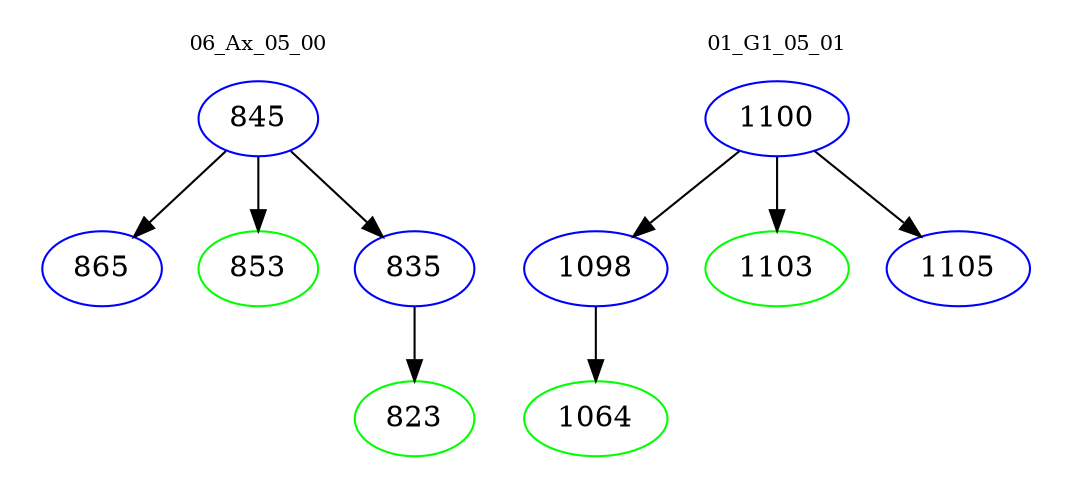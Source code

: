 digraph{
subgraph cluster_0 {
color = white
label = "06_Ax_05_00";
fontsize=10;
T0_845 [label="845", color="blue"]
T0_845 -> T0_865 [color="black"]
T0_865 [label="865", color="blue"]
T0_845 -> T0_853 [color="black"]
T0_853 [label="853", color="green"]
T0_845 -> T0_835 [color="black"]
T0_835 [label="835", color="blue"]
T0_835 -> T0_823 [color="black"]
T0_823 [label="823", color="green"]
}
subgraph cluster_1 {
color = white
label = "01_G1_05_01";
fontsize=10;
T1_1100 [label="1100", color="blue"]
T1_1100 -> T1_1098 [color="black"]
T1_1098 [label="1098", color="blue"]
T1_1098 -> T1_1064 [color="black"]
T1_1064 [label="1064", color="green"]
T1_1100 -> T1_1103 [color="black"]
T1_1103 [label="1103", color="green"]
T1_1100 -> T1_1105 [color="black"]
T1_1105 [label="1105", color="blue"]
}
}
